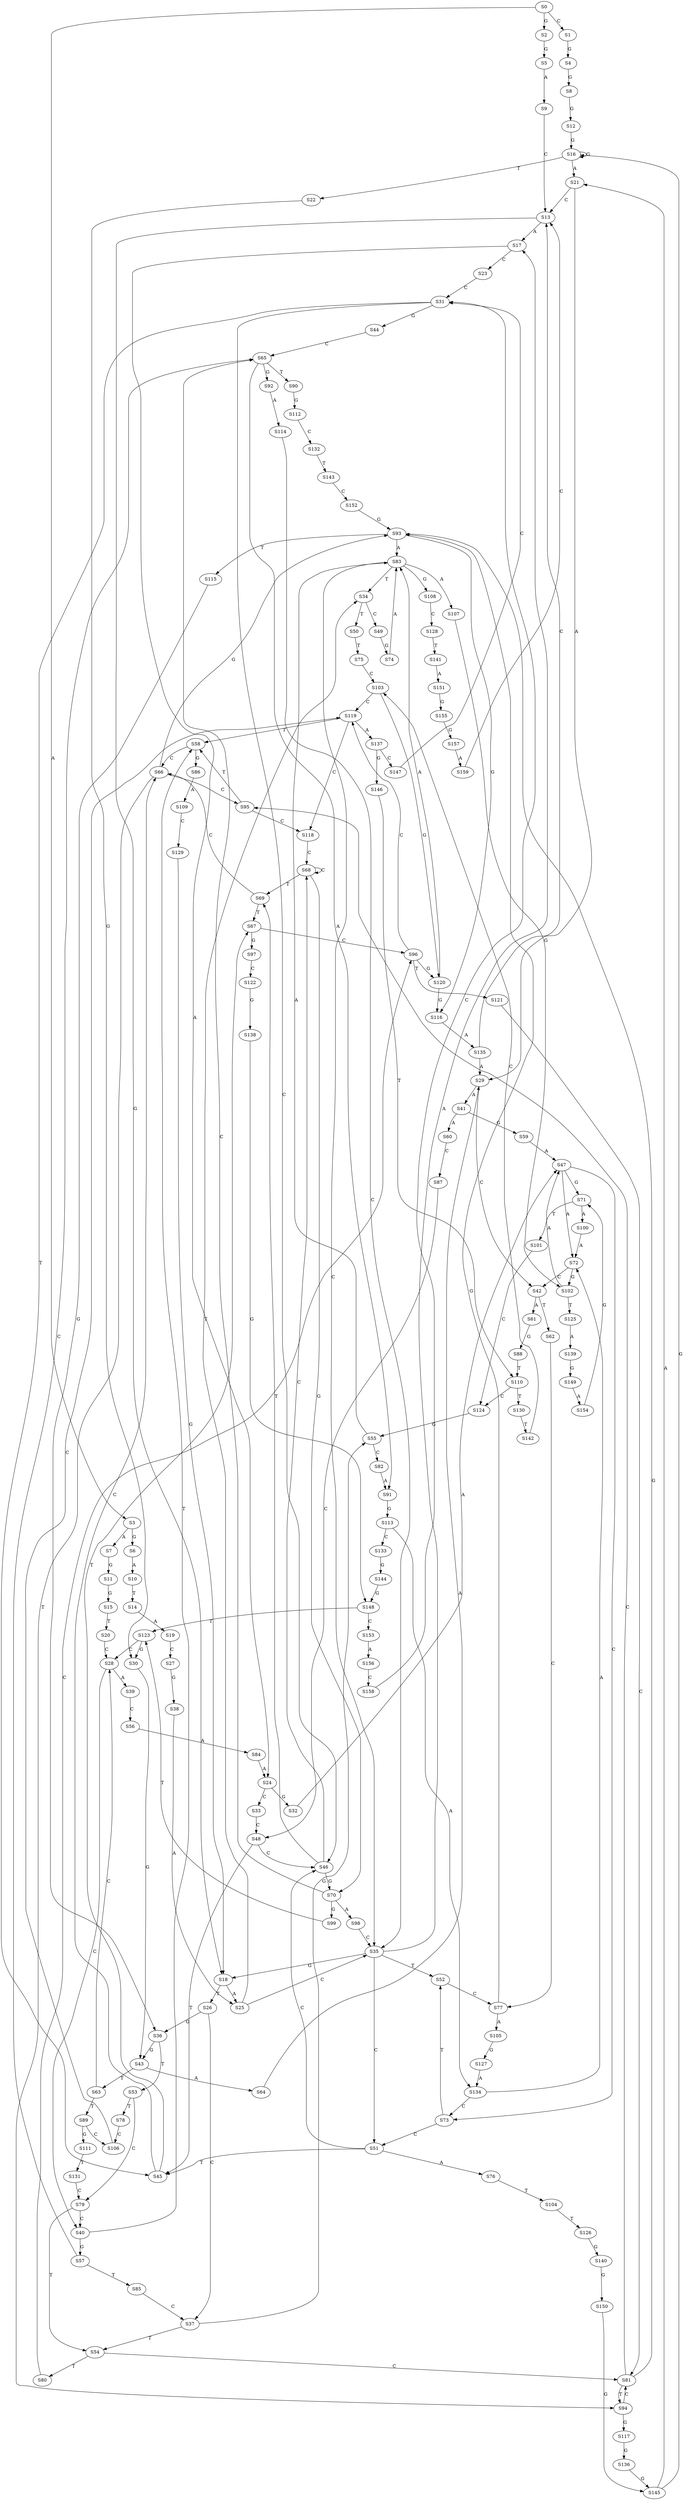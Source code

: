 strict digraph  {
	S0 -> S1 [ label = C ];
	S0 -> S2 [ label = G ];
	S0 -> S3 [ label = A ];
	S1 -> S4 [ label = G ];
	S2 -> S5 [ label = G ];
	S3 -> S6 [ label = G ];
	S3 -> S7 [ label = A ];
	S4 -> S8 [ label = G ];
	S5 -> S9 [ label = A ];
	S6 -> S10 [ label = A ];
	S7 -> S11 [ label = G ];
	S8 -> S12 [ label = G ];
	S9 -> S13 [ label = C ];
	S10 -> S14 [ label = T ];
	S11 -> S15 [ label = G ];
	S12 -> S16 [ label = G ];
	S13 -> S17 [ label = A ];
	S13 -> S18 [ label = G ];
	S14 -> S19 [ label = A ];
	S15 -> S20 [ label = T ];
	S16 -> S21 [ label = A ];
	S16 -> S16 [ label = G ];
	S16 -> S22 [ label = T ];
	S17 -> S23 [ label = C ];
	S17 -> S24 [ label = A ];
	S18 -> S25 [ label = A ];
	S18 -> S26 [ label = T ];
	S19 -> S27 [ label = C ];
	S20 -> S28 [ label = C ];
	S21 -> S29 [ label = A ];
	S21 -> S13 [ label = C ];
	S22 -> S30 [ label = G ];
	S23 -> S31 [ label = C ];
	S24 -> S32 [ label = G ];
	S24 -> S33 [ label = C ];
	S25 -> S34 [ label = T ];
	S25 -> S35 [ label = C ];
	S26 -> S36 [ label = G ];
	S26 -> S37 [ label = C ];
	S27 -> S38 [ label = G ];
	S28 -> S39 [ label = A ];
	S28 -> S40 [ label = C ];
	S29 -> S41 [ label = A ];
	S29 -> S42 [ label = C ];
	S30 -> S43 [ label = G ];
	S31 -> S44 [ label = G ];
	S31 -> S45 [ label = T ];
	S31 -> S46 [ label = C ];
	S32 -> S47 [ label = A ];
	S33 -> S48 [ label = C ];
	S34 -> S49 [ label = C ];
	S34 -> S50 [ label = T ];
	S35 -> S51 [ label = C ];
	S35 -> S18 [ label = G ];
	S35 -> S52 [ label = T ];
	S35 -> S17 [ label = A ];
	S36 -> S43 [ label = G ];
	S36 -> S53 [ label = T ];
	S37 -> S54 [ label = T ];
	S37 -> S55 [ label = G ];
	S38 -> S25 [ label = A ];
	S39 -> S56 [ label = C ];
	S40 -> S57 [ label = G ];
	S40 -> S58 [ label = T ];
	S41 -> S59 [ label = G ];
	S41 -> S60 [ label = A ];
	S42 -> S61 [ label = A ];
	S42 -> S62 [ label = T ];
	S43 -> S63 [ label = T ];
	S43 -> S64 [ label = A ];
	S44 -> S65 [ label = C ];
	S45 -> S66 [ label = C ];
	S45 -> S67 [ label = T ];
	S46 -> S68 [ label = C ];
	S46 -> S69 [ label = T ];
	S46 -> S70 [ label = G ];
	S47 -> S71 [ label = G ];
	S47 -> S72 [ label = A ];
	S47 -> S73 [ label = C ];
	S48 -> S45 [ label = T ];
	S48 -> S46 [ label = C ];
	S49 -> S74 [ label = G ];
	S50 -> S75 [ label = T ];
	S51 -> S46 [ label = C ];
	S51 -> S76 [ label = A ];
	S51 -> S45 [ label = T ];
	S52 -> S77 [ label = C ];
	S53 -> S78 [ label = T ];
	S53 -> S79 [ label = C ];
	S54 -> S80 [ label = T ];
	S54 -> S81 [ label = C ];
	S55 -> S82 [ label = C ];
	S55 -> S83 [ label = A ];
	S56 -> S84 [ label = A ];
	S57 -> S85 [ label = T ];
	S57 -> S65 [ label = C ];
	S58 -> S66 [ label = C ];
	S58 -> S86 [ label = G ];
	S59 -> S47 [ label = A ];
	S60 -> S87 [ label = C ];
	S61 -> S88 [ label = G ];
	S62 -> S77 [ label = C ];
	S63 -> S89 [ label = T ];
	S63 -> S28 [ label = C ];
	S64 -> S29 [ label = A ];
	S65 -> S90 [ label = T ];
	S65 -> S91 [ label = A ];
	S65 -> S92 [ label = G ];
	S66 -> S93 [ label = G ];
	S66 -> S94 [ label = T ];
	S66 -> S95 [ label = C ];
	S67 -> S96 [ label = C ];
	S67 -> S97 [ label = G ];
	S68 -> S69 [ label = T ];
	S68 -> S70 [ label = G ];
	S68 -> S68 [ label = C ];
	S69 -> S67 [ label = T ];
	S69 -> S66 [ label = C ];
	S70 -> S65 [ label = C ];
	S70 -> S98 [ label = A ];
	S70 -> S99 [ label = G ];
	S71 -> S100 [ label = A ];
	S71 -> S101 [ label = T ];
	S72 -> S102 [ label = G ];
	S72 -> S42 [ label = C ];
	S73 -> S51 [ label = C ];
	S73 -> S52 [ label = T ];
	S74 -> S83 [ label = A ];
	S75 -> S103 [ label = C ];
	S76 -> S104 [ label = T ];
	S77 -> S105 [ label = A ];
	S77 -> S93 [ label = G ];
	S78 -> S106 [ label = C ];
	S79 -> S40 [ label = C ];
	S79 -> S54 [ label = T ];
	S80 -> S96 [ label = C ];
	S81 -> S95 [ label = C ];
	S81 -> S93 [ label = G ];
	S81 -> S94 [ label = T ];
	S82 -> S91 [ label = A ];
	S83 -> S35 [ label = C ];
	S83 -> S107 [ label = A ];
	S83 -> S34 [ label = T ];
	S83 -> S108 [ label = G ];
	S84 -> S24 [ label = A ];
	S85 -> S37 [ label = C ];
	S86 -> S109 [ label = A ];
	S87 -> S48 [ label = C ];
	S88 -> S110 [ label = T ];
	S89 -> S111 [ label = G ];
	S89 -> S106 [ label = C ];
	S90 -> S112 [ label = G ];
	S91 -> S113 [ label = G ];
	S92 -> S114 [ label = A ];
	S93 -> S115 [ label = T ];
	S93 -> S83 [ label = A ];
	S93 -> S116 [ label = G ];
	S94 -> S81 [ label = C ];
	S94 -> S117 [ label = G ];
	S95 -> S58 [ label = T ];
	S95 -> S118 [ label = C ];
	S96 -> S119 [ label = C ];
	S96 -> S120 [ label = G ];
	S96 -> S121 [ label = T ];
	S97 -> S122 [ label = C ];
	S98 -> S35 [ label = C ];
	S99 -> S123 [ label = T ];
	S100 -> S72 [ label = A ];
	S101 -> S124 [ label = C ];
	S102 -> S125 [ label = T ];
	S102 -> S47 [ label = A ];
	S103 -> S119 [ label = C ];
	S103 -> S120 [ label = G ];
	S104 -> S126 [ label = T ];
	S105 -> S127 [ label = G ];
	S106 -> S119 [ label = C ];
	S107 -> S102 [ label = G ];
	S108 -> S128 [ label = C ];
	S109 -> S129 [ label = C ];
	S110 -> S124 [ label = C ];
	S110 -> S130 [ label = T ];
	S111 -> S131 [ label = T ];
	S112 -> S132 [ label = C ];
	S113 -> S133 [ label = C ];
	S113 -> S134 [ label = A ];
	S114 -> S35 [ label = C ];
	S115 -> S36 [ label = G ];
	S116 -> S135 [ label = A ];
	S117 -> S136 [ label = G ];
	S118 -> S68 [ label = C ];
	S119 -> S137 [ label = A ];
	S119 -> S118 [ label = C ];
	S119 -> S58 [ label = T ];
	S120 -> S116 [ label = G ];
	S120 -> S83 [ label = A ];
	S121 -> S81 [ label = C ];
	S122 -> S138 [ label = G ];
	S123 -> S28 [ label = C ];
	S123 -> S30 [ label = G ];
	S124 -> S55 [ label = G ];
	S125 -> S139 [ label = A ];
	S126 -> S140 [ label = G ];
	S127 -> S134 [ label = A ];
	S128 -> S141 [ label = T ];
	S129 -> S18 [ label = G ];
	S130 -> S142 [ label = T ];
	S131 -> S79 [ label = C ];
	S132 -> S143 [ label = T ];
	S133 -> S144 [ label = G ];
	S134 -> S72 [ label = A ];
	S134 -> S73 [ label = C ];
	S135 -> S13 [ label = C ];
	S135 -> S29 [ label = A ];
	S136 -> S145 [ label = G ];
	S137 -> S146 [ label = G ];
	S137 -> S147 [ label = C ];
	S138 -> S148 [ label = G ];
	S139 -> S149 [ label = G ];
	S140 -> S150 [ label = G ];
	S141 -> S151 [ label = A ];
	S142 -> S103 [ label = C ];
	S143 -> S152 [ label = C ];
	S144 -> S148 [ label = G ];
	S145 -> S16 [ label = G ];
	S145 -> S21 [ label = A ];
	S146 -> S110 [ label = T ];
	S147 -> S31 [ label = C ];
	S148 -> S123 [ label = T ];
	S148 -> S153 [ label = C ];
	S149 -> S154 [ label = A ];
	S150 -> S145 [ label = G ];
	S151 -> S155 [ label = G ];
	S152 -> S93 [ label = G ];
	S153 -> S156 [ label = A ];
	S154 -> S71 [ label = G ];
	S155 -> S157 [ label = G ];
	S156 -> S158 [ label = C ];
	S157 -> S159 [ label = A ];
	S158 -> S31 [ label = C ];
	S159 -> S13 [ label = C ];
}

